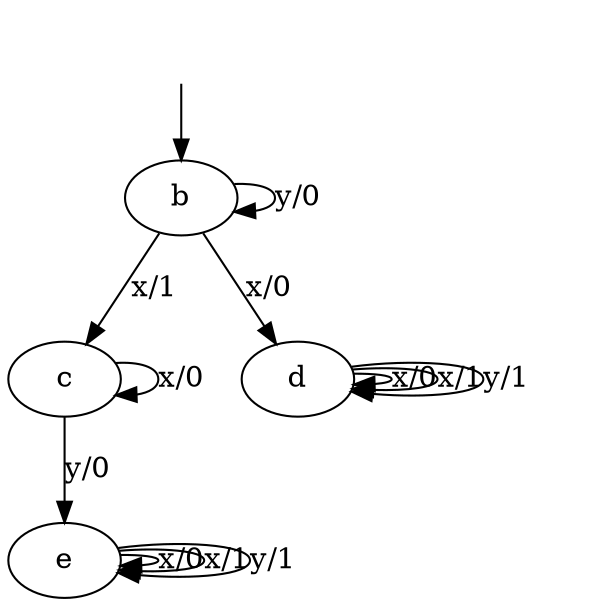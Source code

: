 digraph "" {
	graph [configurations="A|B|C|D"];
	node [label="\N"];
	__start0	[feature=True,
		label="",
		shape=none];
	b	[feature=True];
	__start0 -> b	[key=0];
	b -> b	[feature="A|B|C|D",
		label="y/0"];

	c	[feature="A|B"];
    b -> c	[feature="A|B",
		label="x/1"];
    d	[feature="C|D"];
    b -> d	[feature="C|D",
		label="x/0"];
	c -> c	[feature="A|B",
		label="x/0"];
    e	[feature="A|B"];
	c -> e	[feature="A|B",
		label="y/0"];
	e -> e	[feature="A",
		label="x/0"];
    e -> e	[feature="B",
		label="x/1"];
    e -> e [feature="A|B",
		label="y/1"];
    d -> d	[feature="C",
		label="x/0"];
    d -> d	[feature="D",
		label="x/1"];
    d -> d [feature="C|D",
		label="y/1"];
}
